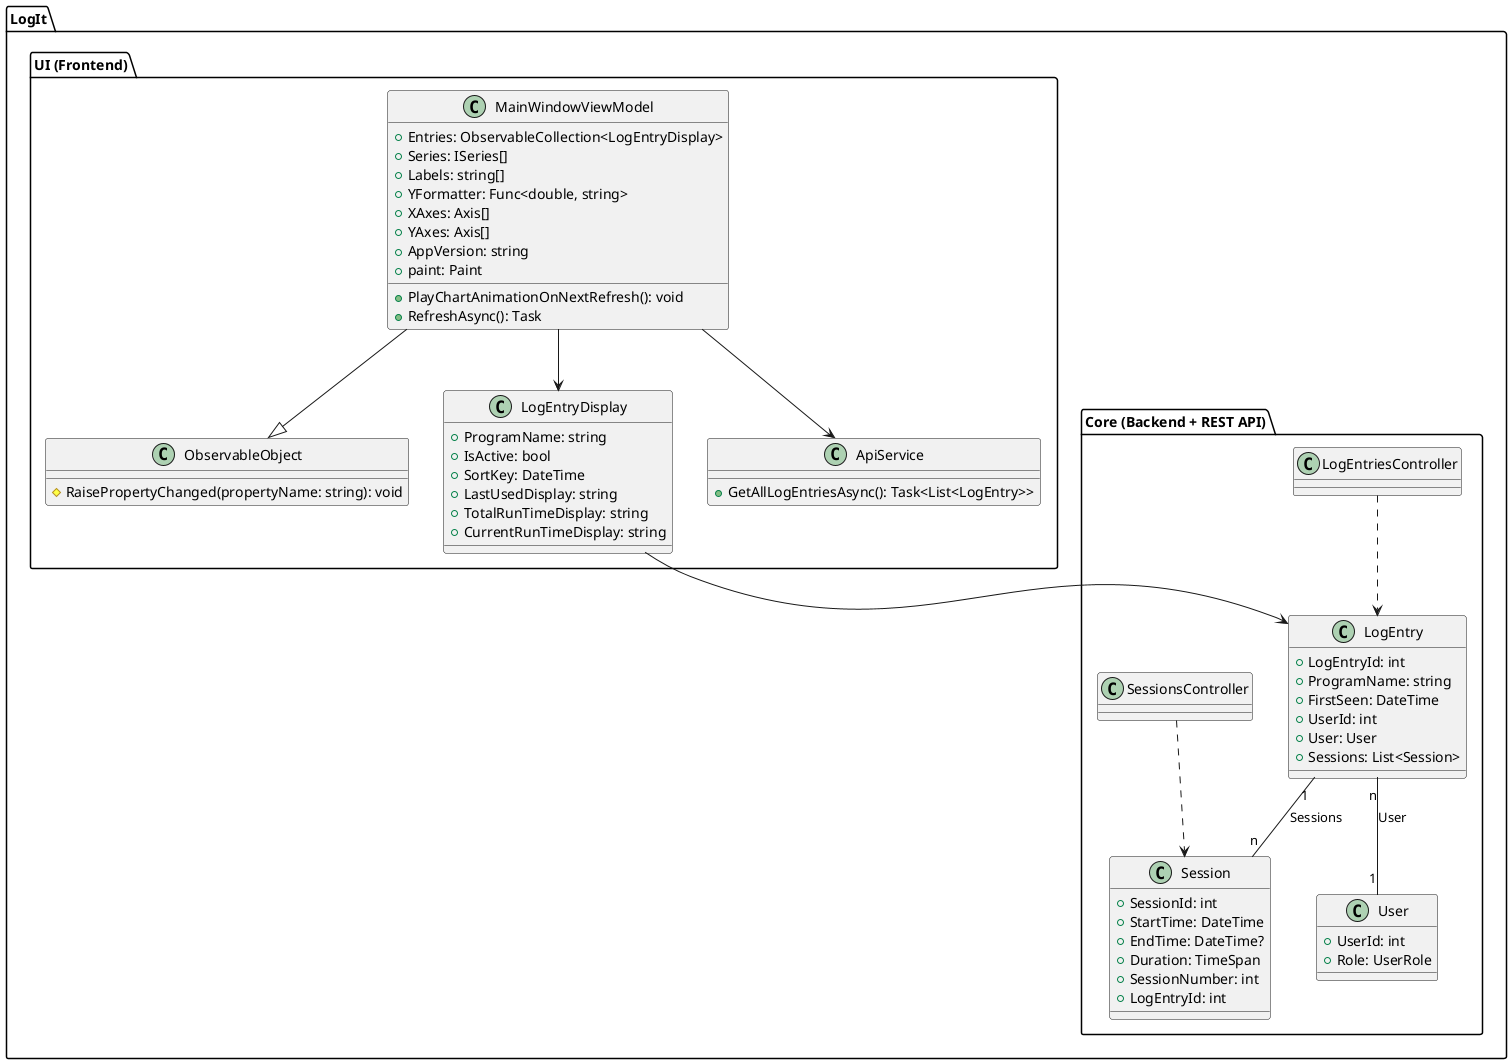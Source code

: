 @startuml LogIt Klassen

' === BACKEND inkl. REST-API ===
package "LogIt.Core (Backend + REST API)" {

    class User {
        +UserId: int
        +Role: UserRole
    }

    class LogEntry {
        +LogEntryId: int
        +ProgramName: string
        +FirstSeen: DateTime
        +UserId: int
        +User: User
        +Sessions: List<Session>
    }

    class Session {
        +SessionId: int
        +StartTime: DateTime
        +EndTime: DateTime?
        +Duration: TimeSpan
        +SessionNumber: int
        +LogEntryId: int
    }

    LogEntry "1" -- "n" Session : Sessions
    LogEntry "n" -- "1" User : User

    ' API-Controller (vereinfachte Darstellung)
    class LogEntriesController
    class SessionsController

    LogEntriesController ..> LogEntry
    SessionsController ..> Session
}

' === FRONTEND ===
package "LogIt.UI (Frontend)" {

    class ObservableObject {
        #RaisePropertyChanged(propertyName: string): void
    }

    class MainWindowViewModel {
        +Entries: ObservableCollection<LogEntryDisplay>
        +Series: ISeries[]
        +Labels: string[]
        +YFormatter: Func<double, string>
        +XAxes: Axis[]
        +YAxes: Axis[]
        +AppVersion: string
        +paint: Paint
        +PlayChartAnimationOnNextRefresh(): void
        +RefreshAsync(): Task
    }

    class LogEntryDisplay {
        +ProgramName: string
        +IsActive: bool
        +SortKey: DateTime
        +LastUsedDisplay: string
        +TotalRunTimeDisplay: string
        +CurrentRunTimeDisplay: string
    }

    class ApiService {
        +GetAllLogEntriesAsync(): Task<List<LogEntry>>
    }

    MainWindowViewModel --|> ObservableObject
    MainWindowViewModel --> LogEntryDisplay
    MainWindowViewModel --> ApiService
    LogEntryDisplay --> LogEntry

}

@enduml